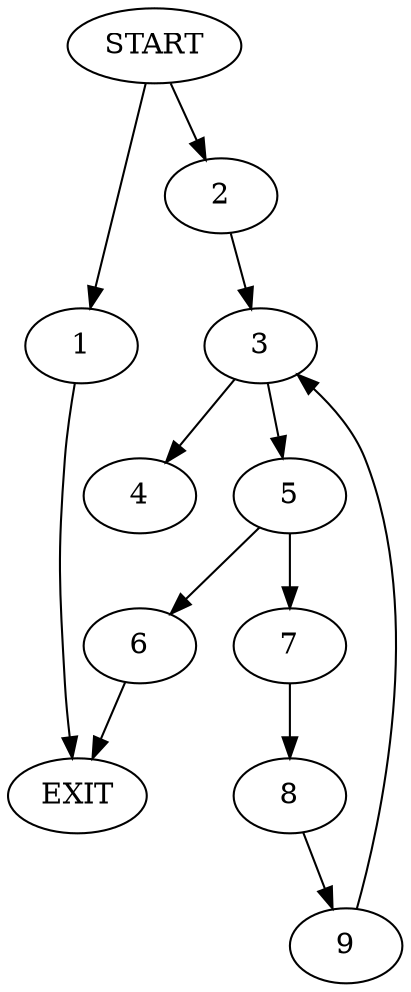 digraph { 
0 [label="START"];
1;
2;
3;
4;
5;
6;
7;
8;
9;
10[label="EXIT"];
0 -> 1;
0 -> 2;
1 -> 10;
2 -> 3;
3 -> 5;
3 -> 4;
5 -> 6;
5 -> 7;
6 -> 10;
7 -> 8;
8 -> 9;
9 -> 3;
}